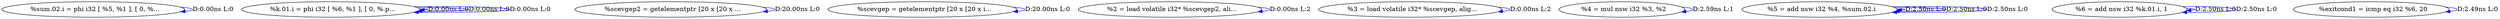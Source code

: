 digraph {
Node0x3e47580[label="  %sum.02.i = phi i32 [ %5, %1 ], [ 0, %..."];
Node0x3e47580 -> Node0x3e47580[label="D:0.00ns L:0",color=blue];
Node0x3e47660[label="  %k.01.i = phi i32 [ %6, %1 ], [ 0, %.p..."];
Node0x3e47660 -> Node0x3e47660[label="D:0.00ns L:0",color=blue];
Node0x3e47660 -> Node0x3e47660[label="D:0.00ns L:0",color=blue];
Node0x3e47660 -> Node0x3e47660[label="D:0.00ns L:0",color=blue];
Node0x3e47740[label="  %scevgep2 = getelementptr [20 x [20 x ..."];
Node0x3e47740 -> Node0x3e47740[label="D:20.00ns L:0",color=blue];
Node0x3e47820[label="  %scevgep = getelementptr [20 x [20 x i..."];
Node0x3e47820 -> Node0x3e47820[label="D:20.00ns L:0",color=blue];
Node0x3e47900[label="  %2 = load volatile i32* %scevgep2, ali..."];
Node0x3e47900 -> Node0x3e47900[label="D:0.00ns L:2",color=blue];
Node0x3e47a10[label="  %3 = load volatile i32* %scevgep, alig..."];
Node0x3e47a10 -> Node0x3e47a10[label="D:0.00ns L:2",color=blue];
Node0x3e47af0[label="  %4 = mul nsw i32 %3, %2"];
Node0x3e47af0 -> Node0x3e47af0[label="D:2.59ns L:1",color=blue];
Node0x3e47c90[label="  %5 = add nsw i32 %4, %sum.02.i"];
Node0x3e47c90 -> Node0x3e47c90[label="D:2.50ns L:0",color=blue];
Node0x3e47c90 -> Node0x3e47c90[label="D:2.50ns L:0",color=blue];
Node0x3e47c90 -> Node0x3e47c90[label="D:2.50ns L:0",color=blue];
Node0x3e47da0[label="  %6 = add nsw i32 %k.01.i, 1"];
Node0x3e47da0 -> Node0x3e47da0[label="D:2.50ns L:0",color=blue];
Node0x3e47da0 -> Node0x3e47da0[label="D:2.50ns L:0",color=blue];
Node0x3e47e80[label="  %exitcond1 = icmp eq i32 %6, 20"];
Node0x3e47e80 -> Node0x3e47e80[label="D:2.49ns L:0",color=blue];
}
